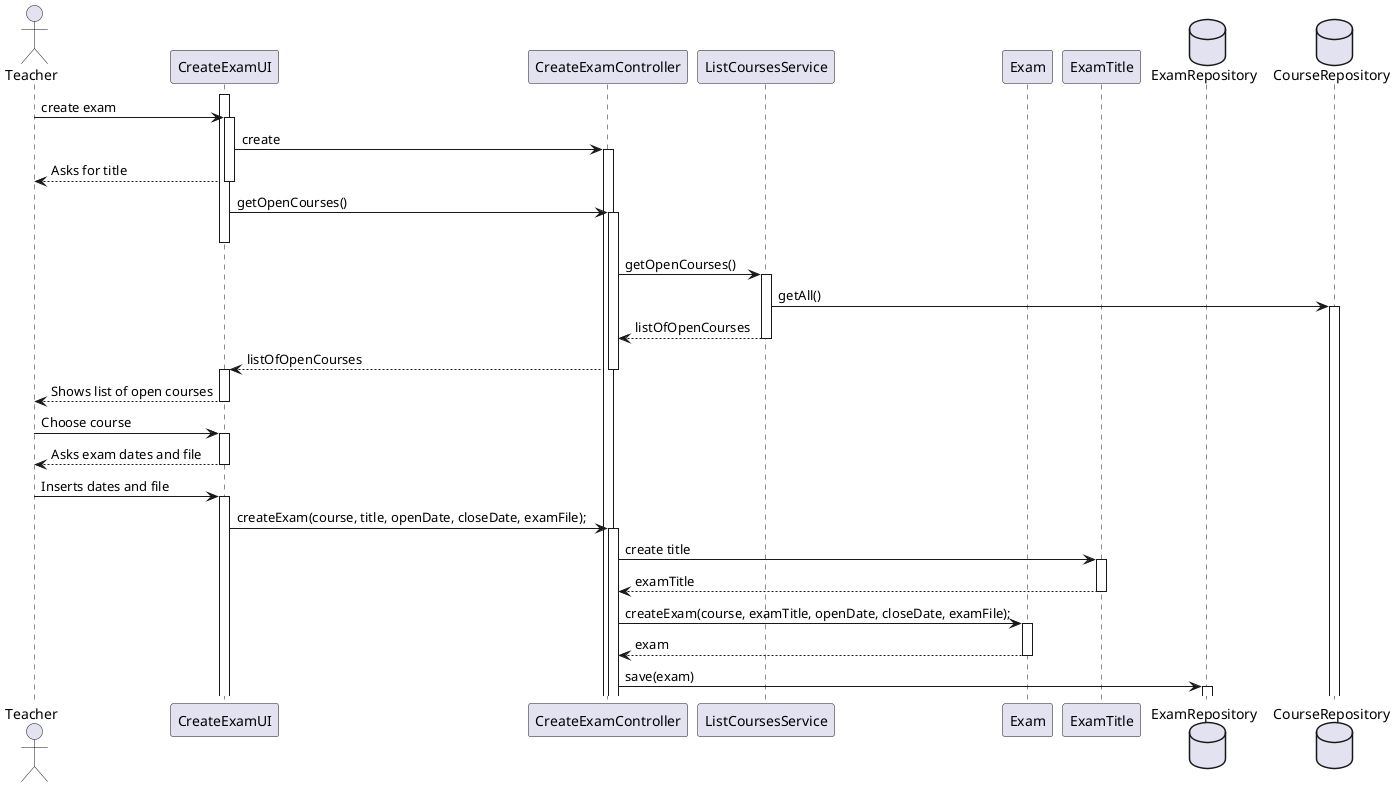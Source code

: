 @startuml

autoactivate on

actor Teacher as T
participant "CreateExamUI" as UI
participant "CreateExamController" as EC
participant "ListCoursesService" as S
participant "Exam" as E
participant "ExamTitle" as ET
database "ExamRepository" as ER
database "CourseRepository" as CR


activate UI
T -> UI: create exam
UI -> EC: create
UI --> T: Asks for title
UI->EC:getOpenCourses()
deactivate UI
EC->S:getOpenCourses()
S->CR:getAll()
S-->EC:listOfOpenCourses

EC-->UI:listOfOpenCourses
activate UI
UI-->T: Shows list of open courses
T->UI: Choose course
UI-->T: Asks exam dates and file
T->UI: Inserts dates and file

UI->EC: createExam(course, title, openDate, closeDate, examFile);
EC->ET: create title
ET-->EC: examTitle
EC->E: createExam(course, examTitle, openDate, closeDate, examFile);
E-->EC: exam
EC->ER:save(exam)


@enduml

